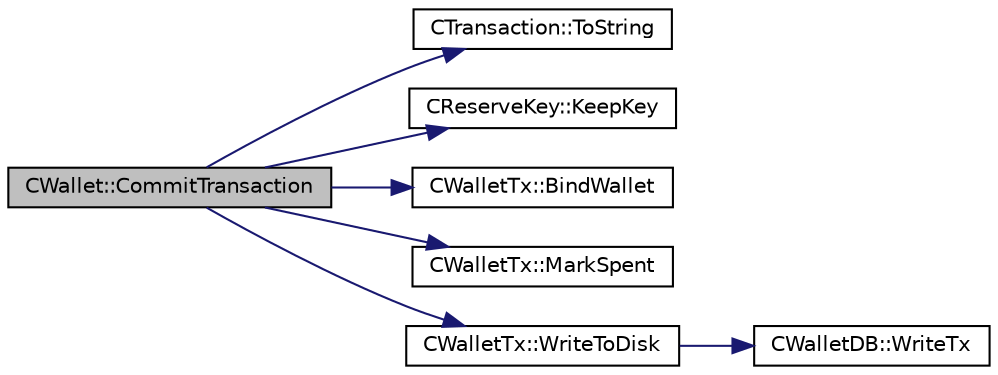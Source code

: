 digraph "CWallet::CommitTransaction"
{
  edge [fontname="Helvetica",fontsize="10",labelfontname="Helvetica",labelfontsize="10"];
  node [fontname="Helvetica",fontsize="10",shape=record];
  rankdir="LR";
  Node204 [label="CWallet::CommitTransaction",height=0.2,width=0.4,color="black", fillcolor="grey75", style="filled", fontcolor="black"];
  Node204 -> Node205 [color="midnightblue",fontsize="10",style="solid",fontname="Helvetica"];
  Node205 [label="CTransaction::ToString",height=0.2,width=0.4,color="black", fillcolor="white", style="filled",URL="$df/d43/class_c_transaction.html#a80370923c3ac828de68919295d5d0659"];
  Node204 -> Node206 [color="midnightblue",fontsize="10",style="solid",fontname="Helvetica"];
  Node206 [label="CReserveKey::KeepKey",height=0.2,width=0.4,color="black", fillcolor="white", style="filled",URL="$d3/d65/class_c_reserve_key.html#a493d06f41ca9571f2a42c8581a3952d8"];
  Node204 -> Node207 [color="midnightblue",fontsize="10",style="solid",fontname="Helvetica"];
  Node207 [label="CWalletTx::BindWallet",height=0.2,width=0.4,color="black", fillcolor="white", style="filled",URL="$d6/d53/class_c_wallet_tx.html#ab0ee7347584bff886dc24b9f63ff023c"];
  Node204 -> Node208 [color="midnightblue",fontsize="10",style="solid",fontname="Helvetica"];
  Node208 [label="CWalletTx::MarkSpent",height=0.2,width=0.4,color="black", fillcolor="white", style="filled",URL="$d6/d53/class_c_wallet_tx.html#af2fc13459e324ad2b3f7c9914d86e7c8"];
  Node204 -> Node209 [color="midnightblue",fontsize="10",style="solid",fontname="Helvetica"];
  Node209 [label="CWalletTx::WriteToDisk",height=0.2,width=0.4,color="black", fillcolor="white", style="filled",URL="$d6/d53/class_c_wallet_tx.html#ada0e71d717dd360faf047de54eef4942"];
  Node209 -> Node210 [color="midnightblue",fontsize="10",style="solid",fontname="Helvetica"];
  Node210 [label="CWalletDB::WriteTx",height=0.2,width=0.4,color="black", fillcolor="white", style="filled",URL="$d4/d90/class_c_wallet_d_b.html#a76d2ca02898221ab66df5d5f7491164e"];
}

